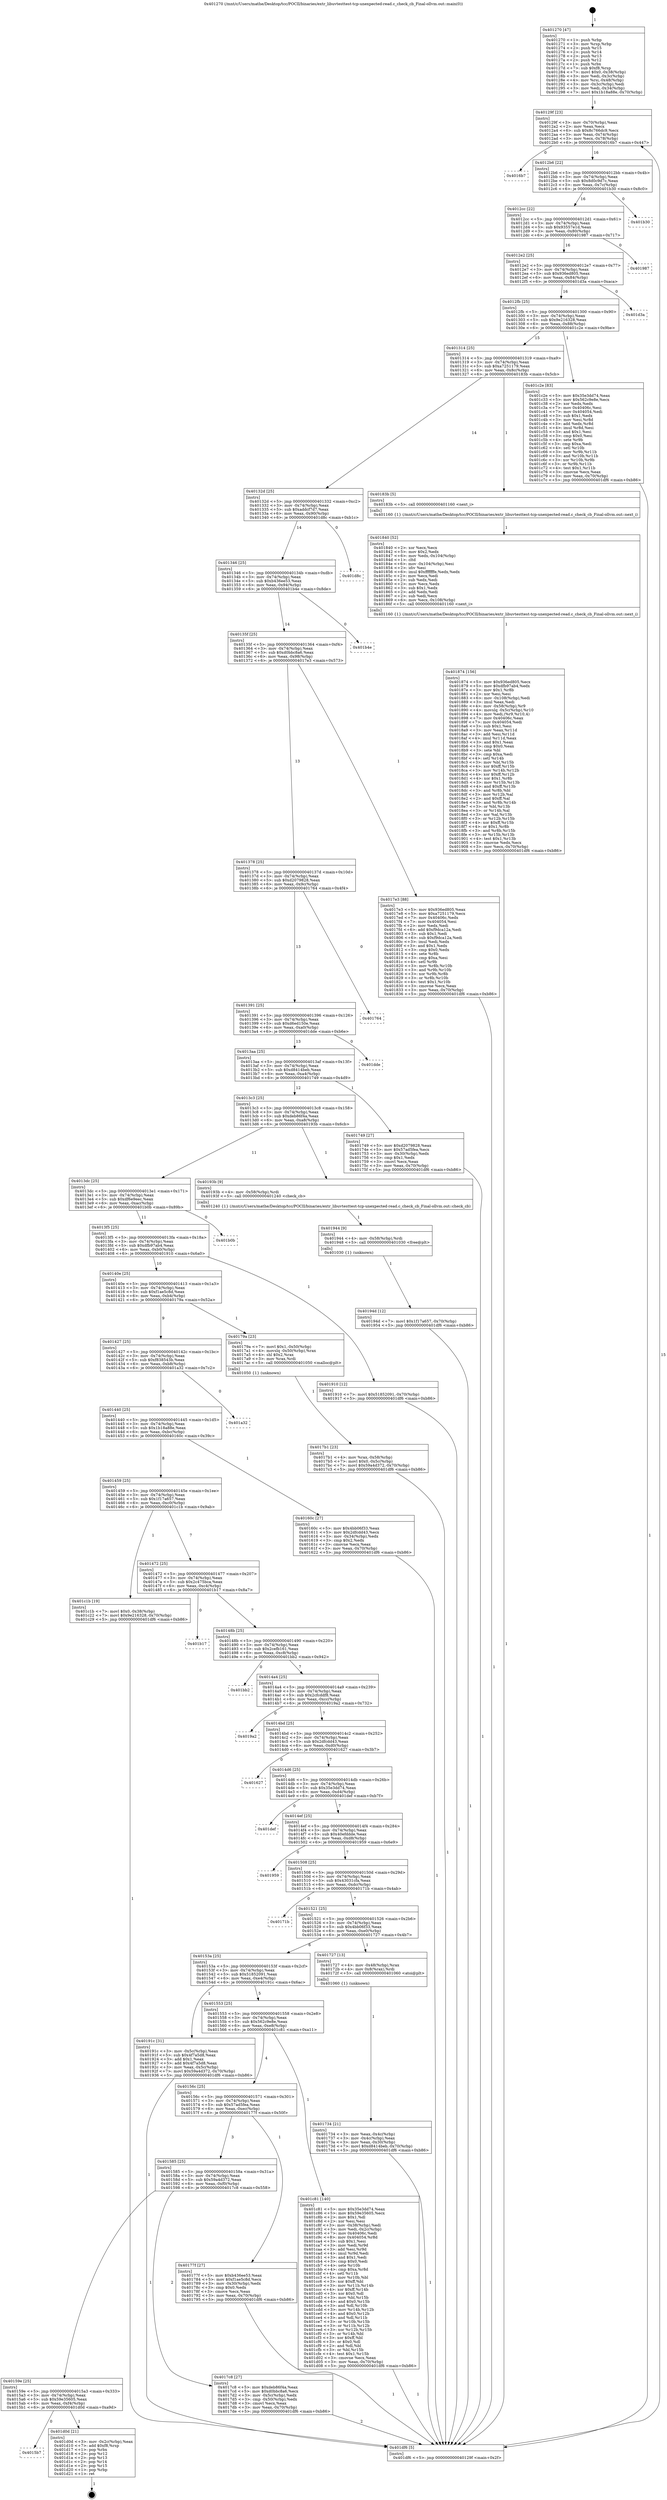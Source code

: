 digraph "0x401270" {
  label = "0x401270 (/mnt/c/Users/mathe/Desktop/tcc/POCII/binaries/extr_libuvtesttest-tcp-unexpected-read.c_check_cb_Final-ollvm.out::main(0))"
  labelloc = "t"
  node[shape=record]

  Entry [label="",width=0.3,height=0.3,shape=circle,fillcolor=black,style=filled]
  "0x40129f" [label="{
     0x40129f [23]\l
     | [instrs]\l
     &nbsp;&nbsp;0x40129f \<+3\>: mov -0x70(%rbp),%eax\l
     &nbsp;&nbsp;0x4012a2 \<+2\>: mov %eax,%ecx\l
     &nbsp;&nbsp;0x4012a4 \<+6\>: sub $0x8c766dc9,%ecx\l
     &nbsp;&nbsp;0x4012aa \<+3\>: mov %eax,-0x74(%rbp)\l
     &nbsp;&nbsp;0x4012ad \<+3\>: mov %ecx,-0x78(%rbp)\l
     &nbsp;&nbsp;0x4012b0 \<+6\>: je 00000000004016b7 \<main+0x447\>\l
  }"]
  "0x4016b7" [label="{
     0x4016b7\l
  }", style=dashed]
  "0x4012b6" [label="{
     0x4012b6 [22]\l
     | [instrs]\l
     &nbsp;&nbsp;0x4012b6 \<+5\>: jmp 00000000004012bb \<main+0x4b\>\l
     &nbsp;&nbsp;0x4012bb \<+3\>: mov -0x74(%rbp),%eax\l
     &nbsp;&nbsp;0x4012be \<+5\>: sub $0x8d0c9d7c,%eax\l
     &nbsp;&nbsp;0x4012c3 \<+3\>: mov %eax,-0x7c(%rbp)\l
     &nbsp;&nbsp;0x4012c6 \<+6\>: je 0000000000401b30 \<main+0x8c0\>\l
  }"]
  Exit [label="",width=0.3,height=0.3,shape=circle,fillcolor=black,style=filled,peripheries=2]
  "0x401b30" [label="{
     0x401b30\l
  }", style=dashed]
  "0x4012cc" [label="{
     0x4012cc [22]\l
     | [instrs]\l
     &nbsp;&nbsp;0x4012cc \<+5\>: jmp 00000000004012d1 \<main+0x61\>\l
     &nbsp;&nbsp;0x4012d1 \<+3\>: mov -0x74(%rbp),%eax\l
     &nbsp;&nbsp;0x4012d4 \<+5\>: sub $0x93557e1d,%eax\l
     &nbsp;&nbsp;0x4012d9 \<+3\>: mov %eax,-0x80(%rbp)\l
     &nbsp;&nbsp;0x4012dc \<+6\>: je 0000000000401987 \<main+0x717\>\l
  }"]
  "0x4015b7" [label="{
     0x4015b7\l
  }", style=dashed]
  "0x401987" [label="{
     0x401987\l
  }", style=dashed]
  "0x4012e2" [label="{
     0x4012e2 [25]\l
     | [instrs]\l
     &nbsp;&nbsp;0x4012e2 \<+5\>: jmp 00000000004012e7 \<main+0x77\>\l
     &nbsp;&nbsp;0x4012e7 \<+3\>: mov -0x74(%rbp),%eax\l
     &nbsp;&nbsp;0x4012ea \<+5\>: sub $0x936ed805,%eax\l
     &nbsp;&nbsp;0x4012ef \<+6\>: mov %eax,-0x84(%rbp)\l
     &nbsp;&nbsp;0x4012f5 \<+6\>: je 0000000000401d3a \<main+0xaca\>\l
  }"]
  "0x401d0d" [label="{
     0x401d0d [21]\l
     | [instrs]\l
     &nbsp;&nbsp;0x401d0d \<+3\>: mov -0x2c(%rbp),%eax\l
     &nbsp;&nbsp;0x401d10 \<+7\>: add $0xf8,%rsp\l
     &nbsp;&nbsp;0x401d17 \<+1\>: pop %rbx\l
     &nbsp;&nbsp;0x401d18 \<+2\>: pop %r12\l
     &nbsp;&nbsp;0x401d1a \<+2\>: pop %r13\l
     &nbsp;&nbsp;0x401d1c \<+2\>: pop %r14\l
     &nbsp;&nbsp;0x401d1e \<+2\>: pop %r15\l
     &nbsp;&nbsp;0x401d20 \<+1\>: pop %rbp\l
     &nbsp;&nbsp;0x401d21 \<+1\>: ret\l
  }"]
  "0x401d3a" [label="{
     0x401d3a\l
  }", style=dashed]
  "0x4012fb" [label="{
     0x4012fb [25]\l
     | [instrs]\l
     &nbsp;&nbsp;0x4012fb \<+5\>: jmp 0000000000401300 \<main+0x90\>\l
     &nbsp;&nbsp;0x401300 \<+3\>: mov -0x74(%rbp),%eax\l
     &nbsp;&nbsp;0x401303 \<+5\>: sub $0x9e216328,%eax\l
     &nbsp;&nbsp;0x401308 \<+6\>: mov %eax,-0x88(%rbp)\l
     &nbsp;&nbsp;0x40130e \<+6\>: je 0000000000401c2e \<main+0x9be\>\l
  }"]
  "0x40194d" [label="{
     0x40194d [12]\l
     | [instrs]\l
     &nbsp;&nbsp;0x40194d \<+7\>: movl $0x1f17a657,-0x70(%rbp)\l
     &nbsp;&nbsp;0x401954 \<+5\>: jmp 0000000000401df6 \<main+0xb86\>\l
  }"]
  "0x401c2e" [label="{
     0x401c2e [83]\l
     | [instrs]\l
     &nbsp;&nbsp;0x401c2e \<+5\>: mov $0x35e3dd74,%eax\l
     &nbsp;&nbsp;0x401c33 \<+5\>: mov $0x562c9e8e,%ecx\l
     &nbsp;&nbsp;0x401c38 \<+2\>: xor %edx,%edx\l
     &nbsp;&nbsp;0x401c3a \<+7\>: mov 0x40406c,%esi\l
     &nbsp;&nbsp;0x401c41 \<+7\>: mov 0x404054,%edi\l
     &nbsp;&nbsp;0x401c48 \<+3\>: sub $0x1,%edx\l
     &nbsp;&nbsp;0x401c4b \<+3\>: mov %esi,%r8d\l
     &nbsp;&nbsp;0x401c4e \<+3\>: add %edx,%r8d\l
     &nbsp;&nbsp;0x401c51 \<+4\>: imul %r8d,%esi\l
     &nbsp;&nbsp;0x401c55 \<+3\>: and $0x1,%esi\l
     &nbsp;&nbsp;0x401c58 \<+3\>: cmp $0x0,%esi\l
     &nbsp;&nbsp;0x401c5b \<+4\>: sete %r9b\l
     &nbsp;&nbsp;0x401c5f \<+3\>: cmp $0xa,%edi\l
     &nbsp;&nbsp;0x401c62 \<+4\>: setl %r10b\l
     &nbsp;&nbsp;0x401c66 \<+3\>: mov %r9b,%r11b\l
     &nbsp;&nbsp;0x401c69 \<+3\>: and %r10b,%r11b\l
     &nbsp;&nbsp;0x401c6c \<+3\>: xor %r10b,%r9b\l
     &nbsp;&nbsp;0x401c6f \<+3\>: or %r9b,%r11b\l
     &nbsp;&nbsp;0x401c72 \<+4\>: test $0x1,%r11b\l
     &nbsp;&nbsp;0x401c76 \<+3\>: cmovne %ecx,%eax\l
     &nbsp;&nbsp;0x401c79 \<+3\>: mov %eax,-0x70(%rbp)\l
     &nbsp;&nbsp;0x401c7c \<+5\>: jmp 0000000000401df6 \<main+0xb86\>\l
  }"]
  "0x401314" [label="{
     0x401314 [25]\l
     | [instrs]\l
     &nbsp;&nbsp;0x401314 \<+5\>: jmp 0000000000401319 \<main+0xa9\>\l
     &nbsp;&nbsp;0x401319 \<+3\>: mov -0x74(%rbp),%eax\l
     &nbsp;&nbsp;0x40131c \<+5\>: sub $0xa7251179,%eax\l
     &nbsp;&nbsp;0x401321 \<+6\>: mov %eax,-0x8c(%rbp)\l
     &nbsp;&nbsp;0x401327 \<+6\>: je 000000000040183b \<main+0x5cb\>\l
  }"]
  "0x401944" [label="{
     0x401944 [9]\l
     | [instrs]\l
     &nbsp;&nbsp;0x401944 \<+4\>: mov -0x58(%rbp),%rdi\l
     &nbsp;&nbsp;0x401948 \<+5\>: call 0000000000401030 \<free@plt\>\l
     | [calls]\l
     &nbsp;&nbsp;0x401030 \{1\} (unknown)\l
  }"]
  "0x40183b" [label="{
     0x40183b [5]\l
     | [instrs]\l
     &nbsp;&nbsp;0x40183b \<+5\>: call 0000000000401160 \<next_i\>\l
     | [calls]\l
     &nbsp;&nbsp;0x401160 \{1\} (/mnt/c/Users/mathe/Desktop/tcc/POCII/binaries/extr_libuvtesttest-tcp-unexpected-read.c_check_cb_Final-ollvm.out::next_i)\l
  }"]
  "0x40132d" [label="{
     0x40132d [25]\l
     | [instrs]\l
     &nbsp;&nbsp;0x40132d \<+5\>: jmp 0000000000401332 \<main+0xc2\>\l
     &nbsp;&nbsp;0x401332 \<+3\>: mov -0x74(%rbp),%eax\l
     &nbsp;&nbsp;0x401335 \<+5\>: sub $0xaddcf7d7,%eax\l
     &nbsp;&nbsp;0x40133a \<+6\>: mov %eax,-0x90(%rbp)\l
     &nbsp;&nbsp;0x401340 \<+6\>: je 0000000000401d8c \<main+0xb1c\>\l
  }"]
  "0x401874" [label="{
     0x401874 [156]\l
     | [instrs]\l
     &nbsp;&nbsp;0x401874 \<+5\>: mov $0x936ed805,%ecx\l
     &nbsp;&nbsp;0x401879 \<+5\>: mov $0xdfb97ab4,%edx\l
     &nbsp;&nbsp;0x40187e \<+3\>: mov $0x1,%r8b\l
     &nbsp;&nbsp;0x401881 \<+2\>: xor %esi,%esi\l
     &nbsp;&nbsp;0x401883 \<+6\>: mov -0x108(%rbp),%edi\l
     &nbsp;&nbsp;0x401889 \<+3\>: imul %eax,%edi\l
     &nbsp;&nbsp;0x40188c \<+4\>: mov -0x58(%rbp),%r9\l
     &nbsp;&nbsp;0x401890 \<+4\>: movslq -0x5c(%rbp),%r10\l
     &nbsp;&nbsp;0x401894 \<+4\>: mov %edi,(%r9,%r10,4)\l
     &nbsp;&nbsp;0x401898 \<+7\>: mov 0x40406c,%eax\l
     &nbsp;&nbsp;0x40189f \<+7\>: mov 0x404054,%edi\l
     &nbsp;&nbsp;0x4018a6 \<+3\>: sub $0x1,%esi\l
     &nbsp;&nbsp;0x4018a9 \<+3\>: mov %eax,%r11d\l
     &nbsp;&nbsp;0x4018ac \<+3\>: add %esi,%r11d\l
     &nbsp;&nbsp;0x4018af \<+4\>: imul %r11d,%eax\l
     &nbsp;&nbsp;0x4018b3 \<+3\>: and $0x1,%eax\l
     &nbsp;&nbsp;0x4018b6 \<+3\>: cmp $0x0,%eax\l
     &nbsp;&nbsp;0x4018b9 \<+3\>: sete %bl\l
     &nbsp;&nbsp;0x4018bc \<+3\>: cmp $0xa,%edi\l
     &nbsp;&nbsp;0x4018bf \<+4\>: setl %r14b\l
     &nbsp;&nbsp;0x4018c3 \<+3\>: mov %bl,%r15b\l
     &nbsp;&nbsp;0x4018c6 \<+4\>: xor $0xff,%r15b\l
     &nbsp;&nbsp;0x4018ca \<+3\>: mov %r14b,%r12b\l
     &nbsp;&nbsp;0x4018cd \<+4\>: xor $0xff,%r12b\l
     &nbsp;&nbsp;0x4018d1 \<+4\>: xor $0x1,%r8b\l
     &nbsp;&nbsp;0x4018d5 \<+3\>: mov %r15b,%r13b\l
     &nbsp;&nbsp;0x4018d8 \<+4\>: and $0xff,%r13b\l
     &nbsp;&nbsp;0x4018dc \<+3\>: and %r8b,%bl\l
     &nbsp;&nbsp;0x4018df \<+3\>: mov %r12b,%al\l
     &nbsp;&nbsp;0x4018e2 \<+2\>: and $0xff,%al\l
     &nbsp;&nbsp;0x4018e4 \<+3\>: and %r8b,%r14b\l
     &nbsp;&nbsp;0x4018e7 \<+3\>: or %bl,%r13b\l
     &nbsp;&nbsp;0x4018ea \<+3\>: or %r14b,%al\l
     &nbsp;&nbsp;0x4018ed \<+3\>: xor %al,%r13b\l
     &nbsp;&nbsp;0x4018f0 \<+3\>: or %r12b,%r15b\l
     &nbsp;&nbsp;0x4018f3 \<+4\>: xor $0xff,%r15b\l
     &nbsp;&nbsp;0x4018f7 \<+4\>: or $0x1,%r8b\l
     &nbsp;&nbsp;0x4018fb \<+3\>: and %r8b,%r15b\l
     &nbsp;&nbsp;0x4018fe \<+3\>: or %r15b,%r13b\l
     &nbsp;&nbsp;0x401901 \<+4\>: test $0x1,%r13b\l
     &nbsp;&nbsp;0x401905 \<+3\>: cmovne %edx,%ecx\l
     &nbsp;&nbsp;0x401908 \<+3\>: mov %ecx,-0x70(%rbp)\l
     &nbsp;&nbsp;0x40190b \<+5\>: jmp 0000000000401df6 \<main+0xb86\>\l
  }"]
  "0x401d8c" [label="{
     0x401d8c\l
  }", style=dashed]
  "0x401346" [label="{
     0x401346 [25]\l
     | [instrs]\l
     &nbsp;&nbsp;0x401346 \<+5\>: jmp 000000000040134b \<main+0xdb\>\l
     &nbsp;&nbsp;0x40134b \<+3\>: mov -0x74(%rbp),%eax\l
     &nbsp;&nbsp;0x40134e \<+5\>: sub $0xb436ee53,%eax\l
     &nbsp;&nbsp;0x401353 \<+6\>: mov %eax,-0x94(%rbp)\l
     &nbsp;&nbsp;0x401359 \<+6\>: je 0000000000401b4e \<main+0x8de\>\l
  }"]
  "0x401840" [label="{
     0x401840 [52]\l
     | [instrs]\l
     &nbsp;&nbsp;0x401840 \<+2\>: xor %ecx,%ecx\l
     &nbsp;&nbsp;0x401842 \<+5\>: mov $0x2,%edx\l
     &nbsp;&nbsp;0x401847 \<+6\>: mov %edx,-0x104(%rbp)\l
     &nbsp;&nbsp;0x40184d \<+1\>: cltd\l
     &nbsp;&nbsp;0x40184e \<+6\>: mov -0x104(%rbp),%esi\l
     &nbsp;&nbsp;0x401854 \<+2\>: idiv %esi\l
     &nbsp;&nbsp;0x401856 \<+6\>: imul $0xfffffffe,%edx,%edx\l
     &nbsp;&nbsp;0x40185c \<+2\>: mov %ecx,%edi\l
     &nbsp;&nbsp;0x40185e \<+2\>: sub %edx,%edi\l
     &nbsp;&nbsp;0x401860 \<+2\>: mov %ecx,%edx\l
     &nbsp;&nbsp;0x401862 \<+3\>: sub $0x1,%edx\l
     &nbsp;&nbsp;0x401865 \<+2\>: add %edx,%edi\l
     &nbsp;&nbsp;0x401867 \<+2\>: sub %edi,%ecx\l
     &nbsp;&nbsp;0x401869 \<+6\>: mov %ecx,-0x108(%rbp)\l
     &nbsp;&nbsp;0x40186f \<+5\>: call 0000000000401160 \<next_i\>\l
     | [calls]\l
     &nbsp;&nbsp;0x401160 \{1\} (/mnt/c/Users/mathe/Desktop/tcc/POCII/binaries/extr_libuvtesttest-tcp-unexpected-read.c_check_cb_Final-ollvm.out::next_i)\l
  }"]
  "0x401b4e" [label="{
     0x401b4e\l
  }", style=dashed]
  "0x40135f" [label="{
     0x40135f [25]\l
     | [instrs]\l
     &nbsp;&nbsp;0x40135f \<+5\>: jmp 0000000000401364 \<main+0xf4\>\l
     &nbsp;&nbsp;0x401364 \<+3\>: mov -0x74(%rbp),%eax\l
     &nbsp;&nbsp;0x401367 \<+5\>: sub $0xd0bbc8a6,%eax\l
     &nbsp;&nbsp;0x40136c \<+6\>: mov %eax,-0x98(%rbp)\l
     &nbsp;&nbsp;0x401372 \<+6\>: je 00000000004017e3 \<main+0x573\>\l
  }"]
  "0x40159e" [label="{
     0x40159e [25]\l
     | [instrs]\l
     &nbsp;&nbsp;0x40159e \<+5\>: jmp 00000000004015a3 \<main+0x333\>\l
     &nbsp;&nbsp;0x4015a3 \<+3\>: mov -0x74(%rbp),%eax\l
     &nbsp;&nbsp;0x4015a6 \<+5\>: sub $0x59e35605,%eax\l
     &nbsp;&nbsp;0x4015ab \<+6\>: mov %eax,-0xf4(%rbp)\l
     &nbsp;&nbsp;0x4015b1 \<+6\>: je 0000000000401d0d \<main+0xa9d\>\l
  }"]
  "0x4017e3" [label="{
     0x4017e3 [88]\l
     | [instrs]\l
     &nbsp;&nbsp;0x4017e3 \<+5\>: mov $0x936ed805,%eax\l
     &nbsp;&nbsp;0x4017e8 \<+5\>: mov $0xa7251179,%ecx\l
     &nbsp;&nbsp;0x4017ed \<+7\>: mov 0x40406c,%edx\l
     &nbsp;&nbsp;0x4017f4 \<+7\>: mov 0x404054,%esi\l
     &nbsp;&nbsp;0x4017fb \<+2\>: mov %edx,%edi\l
     &nbsp;&nbsp;0x4017fd \<+6\>: add $0xf9dca12a,%edi\l
     &nbsp;&nbsp;0x401803 \<+3\>: sub $0x1,%edi\l
     &nbsp;&nbsp;0x401806 \<+6\>: sub $0xf9dca12a,%edi\l
     &nbsp;&nbsp;0x40180c \<+3\>: imul %edi,%edx\l
     &nbsp;&nbsp;0x40180f \<+3\>: and $0x1,%edx\l
     &nbsp;&nbsp;0x401812 \<+3\>: cmp $0x0,%edx\l
     &nbsp;&nbsp;0x401815 \<+4\>: sete %r8b\l
     &nbsp;&nbsp;0x401819 \<+3\>: cmp $0xa,%esi\l
     &nbsp;&nbsp;0x40181c \<+4\>: setl %r9b\l
     &nbsp;&nbsp;0x401820 \<+3\>: mov %r8b,%r10b\l
     &nbsp;&nbsp;0x401823 \<+3\>: and %r9b,%r10b\l
     &nbsp;&nbsp;0x401826 \<+3\>: xor %r9b,%r8b\l
     &nbsp;&nbsp;0x401829 \<+3\>: or %r8b,%r10b\l
     &nbsp;&nbsp;0x40182c \<+4\>: test $0x1,%r10b\l
     &nbsp;&nbsp;0x401830 \<+3\>: cmovne %ecx,%eax\l
     &nbsp;&nbsp;0x401833 \<+3\>: mov %eax,-0x70(%rbp)\l
     &nbsp;&nbsp;0x401836 \<+5\>: jmp 0000000000401df6 \<main+0xb86\>\l
  }"]
  "0x401378" [label="{
     0x401378 [25]\l
     | [instrs]\l
     &nbsp;&nbsp;0x401378 \<+5\>: jmp 000000000040137d \<main+0x10d\>\l
     &nbsp;&nbsp;0x40137d \<+3\>: mov -0x74(%rbp),%eax\l
     &nbsp;&nbsp;0x401380 \<+5\>: sub $0xd2079828,%eax\l
     &nbsp;&nbsp;0x401385 \<+6\>: mov %eax,-0x9c(%rbp)\l
     &nbsp;&nbsp;0x40138b \<+6\>: je 0000000000401764 \<main+0x4f4\>\l
  }"]
  "0x4017c8" [label="{
     0x4017c8 [27]\l
     | [instrs]\l
     &nbsp;&nbsp;0x4017c8 \<+5\>: mov $0xdeb86f4a,%eax\l
     &nbsp;&nbsp;0x4017cd \<+5\>: mov $0xd0bbc8a6,%ecx\l
     &nbsp;&nbsp;0x4017d2 \<+3\>: mov -0x5c(%rbp),%edx\l
     &nbsp;&nbsp;0x4017d5 \<+3\>: cmp -0x50(%rbp),%edx\l
     &nbsp;&nbsp;0x4017d8 \<+3\>: cmovl %ecx,%eax\l
     &nbsp;&nbsp;0x4017db \<+3\>: mov %eax,-0x70(%rbp)\l
     &nbsp;&nbsp;0x4017de \<+5\>: jmp 0000000000401df6 \<main+0xb86\>\l
  }"]
  "0x401764" [label="{
     0x401764\l
  }", style=dashed]
  "0x401391" [label="{
     0x401391 [25]\l
     | [instrs]\l
     &nbsp;&nbsp;0x401391 \<+5\>: jmp 0000000000401396 \<main+0x126\>\l
     &nbsp;&nbsp;0x401396 \<+3\>: mov -0x74(%rbp),%eax\l
     &nbsp;&nbsp;0x401399 \<+5\>: sub $0xd6ed150e,%eax\l
     &nbsp;&nbsp;0x40139e \<+6\>: mov %eax,-0xa0(%rbp)\l
     &nbsp;&nbsp;0x4013a4 \<+6\>: je 0000000000401dde \<main+0xb6e\>\l
  }"]
  "0x4017b1" [label="{
     0x4017b1 [23]\l
     | [instrs]\l
     &nbsp;&nbsp;0x4017b1 \<+4\>: mov %rax,-0x58(%rbp)\l
     &nbsp;&nbsp;0x4017b5 \<+7\>: movl $0x0,-0x5c(%rbp)\l
     &nbsp;&nbsp;0x4017bc \<+7\>: movl $0x59a4d372,-0x70(%rbp)\l
     &nbsp;&nbsp;0x4017c3 \<+5\>: jmp 0000000000401df6 \<main+0xb86\>\l
  }"]
  "0x401dde" [label="{
     0x401dde\l
  }", style=dashed]
  "0x4013aa" [label="{
     0x4013aa [25]\l
     | [instrs]\l
     &nbsp;&nbsp;0x4013aa \<+5\>: jmp 00000000004013af \<main+0x13f\>\l
     &nbsp;&nbsp;0x4013af \<+3\>: mov -0x74(%rbp),%eax\l
     &nbsp;&nbsp;0x4013b2 \<+5\>: sub $0xd8414beb,%eax\l
     &nbsp;&nbsp;0x4013b7 \<+6\>: mov %eax,-0xa4(%rbp)\l
     &nbsp;&nbsp;0x4013bd \<+6\>: je 0000000000401749 \<main+0x4d9\>\l
  }"]
  "0x401585" [label="{
     0x401585 [25]\l
     | [instrs]\l
     &nbsp;&nbsp;0x401585 \<+5\>: jmp 000000000040158a \<main+0x31a\>\l
     &nbsp;&nbsp;0x40158a \<+3\>: mov -0x74(%rbp),%eax\l
     &nbsp;&nbsp;0x40158d \<+5\>: sub $0x59a4d372,%eax\l
     &nbsp;&nbsp;0x401592 \<+6\>: mov %eax,-0xf0(%rbp)\l
     &nbsp;&nbsp;0x401598 \<+6\>: je 00000000004017c8 \<main+0x558\>\l
  }"]
  "0x401749" [label="{
     0x401749 [27]\l
     | [instrs]\l
     &nbsp;&nbsp;0x401749 \<+5\>: mov $0xd2079828,%eax\l
     &nbsp;&nbsp;0x40174e \<+5\>: mov $0x57ad5fea,%ecx\l
     &nbsp;&nbsp;0x401753 \<+3\>: mov -0x30(%rbp),%edx\l
     &nbsp;&nbsp;0x401756 \<+3\>: cmp $0x1,%edx\l
     &nbsp;&nbsp;0x401759 \<+3\>: cmovl %ecx,%eax\l
     &nbsp;&nbsp;0x40175c \<+3\>: mov %eax,-0x70(%rbp)\l
     &nbsp;&nbsp;0x40175f \<+5\>: jmp 0000000000401df6 \<main+0xb86\>\l
  }"]
  "0x4013c3" [label="{
     0x4013c3 [25]\l
     | [instrs]\l
     &nbsp;&nbsp;0x4013c3 \<+5\>: jmp 00000000004013c8 \<main+0x158\>\l
     &nbsp;&nbsp;0x4013c8 \<+3\>: mov -0x74(%rbp),%eax\l
     &nbsp;&nbsp;0x4013cb \<+5\>: sub $0xdeb86f4a,%eax\l
     &nbsp;&nbsp;0x4013d0 \<+6\>: mov %eax,-0xa8(%rbp)\l
     &nbsp;&nbsp;0x4013d6 \<+6\>: je 000000000040193b \<main+0x6cb\>\l
  }"]
  "0x40177f" [label="{
     0x40177f [27]\l
     | [instrs]\l
     &nbsp;&nbsp;0x40177f \<+5\>: mov $0xb436ee53,%eax\l
     &nbsp;&nbsp;0x401784 \<+5\>: mov $0xf1ae5c8d,%ecx\l
     &nbsp;&nbsp;0x401789 \<+3\>: mov -0x30(%rbp),%edx\l
     &nbsp;&nbsp;0x40178c \<+3\>: cmp $0x0,%edx\l
     &nbsp;&nbsp;0x40178f \<+3\>: cmove %ecx,%eax\l
     &nbsp;&nbsp;0x401792 \<+3\>: mov %eax,-0x70(%rbp)\l
     &nbsp;&nbsp;0x401795 \<+5\>: jmp 0000000000401df6 \<main+0xb86\>\l
  }"]
  "0x40193b" [label="{
     0x40193b [9]\l
     | [instrs]\l
     &nbsp;&nbsp;0x40193b \<+4\>: mov -0x58(%rbp),%rdi\l
     &nbsp;&nbsp;0x40193f \<+5\>: call 0000000000401240 \<check_cb\>\l
     | [calls]\l
     &nbsp;&nbsp;0x401240 \{1\} (/mnt/c/Users/mathe/Desktop/tcc/POCII/binaries/extr_libuvtesttest-tcp-unexpected-read.c_check_cb_Final-ollvm.out::check_cb)\l
  }"]
  "0x4013dc" [label="{
     0x4013dc [25]\l
     | [instrs]\l
     &nbsp;&nbsp;0x4013dc \<+5\>: jmp 00000000004013e1 \<main+0x171\>\l
     &nbsp;&nbsp;0x4013e1 \<+3\>: mov -0x74(%rbp),%eax\l
     &nbsp;&nbsp;0x4013e4 \<+5\>: sub $0xdf6e9eec,%eax\l
     &nbsp;&nbsp;0x4013e9 \<+6\>: mov %eax,-0xac(%rbp)\l
     &nbsp;&nbsp;0x4013ef \<+6\>: je 0000000000401b0b \<main+0x89b\>\l
  }"]
  "0x40156c" [label="{
     0x40156c [25]\l
     | [instrs]\l
     &nbsp;&nbsp;0x40156c \<+5\>: jmp 0000000000401571 \<main+0x301\>\l
     &nbsp;&nbsp;0x401571 \<+3\>: mov -0x74(%rbp),%eax\l
     &nbsp;&nbsp;0x401574 \<+5\>: sub $0x57ad5fea,%eax\l
     &nbsp;&nbsp;0x401579 \<+6\>: mov %eax,-0xec(%rbp)\l
     &nbsp;&nbsp;0x40157f \<+6\>: je 000000000040177f \<main+0x50f\>\l
  }"]
  "0x401b0b" [label="{
     0x401b0b\l
  }", style=dashed]
  "0x4013f5" [label="{
     0x4013f5 [25]\l
     | [instrs]\l
     &nbsp;&nbsp;0x4013f5 \<+5\>: jmp 00000000004013fa \<main+0x18a\>\l
     &nbsp;&nbsp;0x4013fa \<+3\>: mov -0x74(%rbp),%eax\l
     &nbsp;&nbsp;0x4013fd \<+5\>: sub $0xdfb97ab4,%eax\l
     &nbsp;&nbsp;0x401402 \<+6\>: mov %eax,-0xb0(%rbp)\l
     &nbsp;&nbsp;0x401408 \<+6\>: je 0000000000401910 \<main+0x6a0\>\l
  }"]
  "0x401c81" [label="{
     0x401c81 [140]\l
     | [instrs]\l
     &nbsp;&nbsp;0x401c81 \<+5\>: mov $0x35e3dd74,%eax\l
     &nbsp;&nbsp;0x401c86 \<+5\>: mov $0x59e35605,%ecx\l
     &nbsp;&nbsp;0x401c8b \<+2\>: mov $0x1,%dl\l
     &nbsp;&nbsp;0x401c8d \<+2\>: xor %esi,%esi\l
     &nbsp;&nbsp;0x401c8f \<+3\>: mov -0x38(%rbp),%edi\l
     &nbsp;&nbsp;0x401c92 \<+3\>: mov %edi,-0x2c(%rbp)\l
     &nbsp;&nbsp;0x401c95 \<+7\>: mov 0x40406c,%edi\l
     &nbsp;&nbsp;0x401c9c \<+8\>: mov 0x404054,%r8d\l
     &nbsp;&nbsp;0x401ca4 \<+3\>: sub $0x1,%esi\l
     &nbsp;&nbsp;0x401ca7 \<+3\>: mov %edi,%r9d\l
     &nbsp;&nbsp;0x401caa \<+3\>: add %esi,%r9d\l
     &nbsp;&nbsp;0x401cad \<+4\>: imul %r9d,%edi\l
     &nbsp;&nbsp;0x401cb1 \<+3\>: and $0x1,%edi\l
     &nbsp;&nbsp;0x401cb4 \<+3\>: cmp $0x0,%edi\l
     &nbsp;&nbsp;0x401cb7 \<+4\>: sete %r10b\l
     &nbsp;&nbsp;0x401cbb \<+4\>: cmp $0xa,%r8d\l
     &nbsp;&nbsp;0x401cbf \<+4\>: setl %r11b\l
     &nbsp;&nbsp;0x401cc3 \<+3\>: mov %r10b,%bl\l
     &nbsp;&nbsp;0x401cc6 \<+3\>: xor $0xff,%bl\l
     &nbsp;&nbsp;0x401cc9 \<+3\>: mov %r11b,%r14b\l
     &nbsp;&nbsp;0x401ccc \<+4\>: xor $0xff,%r14b\l
     &nbsp;&nbsp;0x401cd0 \<+3\>: xor $0x0,%dl\l
     &nbsp;&nbsp;0x401cd3 \<+3\>: mov %bl,%r15b\l
     &nbsp;&nbsp;0x401cd6 \<+4\>: and $0x0,%r15b\l
     &nbsp;&nbsp;0x401cda \<+3\>: and %dl,%r10b\l
     &nbsp;&nbsp;0x401cdd \<+3\>: mov %r14b,%r12b\l
     &nbsp;&nbsp;0x401ce0 \<+4\>: and $0x0,%r12b\l
     &nbsp;&nbsp;0x401ce4 \<+3\>: and %dl,%r11b\l
     &nbsp;&nbsp;0x401ce7 \<+3\>: or %r10b,%r15b\l
     &nbsp;&nbsp;0x401cea \<+3\>: or %r11b,%r12b\l
     &nbsp;&nbsp;0x401ced \<+3\>: xor %r12b,%r15b\l
     &nbsp;&nbsp;0x401cf0 \<+3\>: or %r14b,%bl\l
     &nbsp;&nbsp;0x401cf3 \<+3\>: xor $0xff,%bl\l
     &nbsp;&nbsp;0x401cf6 \<+3\>: or $0x0,%dl\l
     &nbsp;&nbsp;0x401cf9 \<+2\>: and %dl,%bl\l
     &nbsp;&nbsp;0x401cfb \<+3\>: or %bl,%r15b\l
     &nbsp;&nbsp;0x401cfe \<+4\>: test $0x1,%r15b\l
     &nbsp;&nbsp;0x401d02 \<+3\>: cmovne %ecx,%eax\l
     &nbsp;&nbsp;0x401d05 \<+3\>: mov %eax,-0x70(%rbp)\l
     &nbsp;&nbsp;0x401d08 \<+5\>: jmp 0000000000401df6 \<main+0xb86\>\l
  }"]
  "0x401910" [label="{
     0x401910 [12]\l
     | [instrs]\l
     &nbsp;&nbsp;0x401910 \<+7\>: movl $0x51852091,-0x70(%rbp)\l
     &nbsp;&nbsp;0x401917 \<+5\>: jmp 0000000000401df6 \<main+0xb86\>\l
  }"]
  "0x40140e" [label="{
     0x40140e [25]\l
     | [instrs]\l
     &nbsp;&nbsp;0x40140e \<+5\>: jmp 0000000000401413 \<main+0x1a3\>\l
     &nbsp;&nbsp;0x401413 \<+3\>: mov -0x74(%rbp),%eax\l
     &nbsp;&nbsp;0x401416 \<+5\>: sub $0xf1ae5c8d,%eax\l
     &nbsp;&nbsp;0x40141b \<+6\>: mov %eax,-0xb4(%rbp)\l
     &nbsp;&nbsp;0x401421 \<+6\>: je 000000000040179a \<main+0x52a\>\l
  }"]
  "0x401553" [label="{
     0x401553 [25]\l
     | [instrs]\l
     &nbsp;&nbsp;0x401553 \<+5\>: jmp 0000000000401558 \<main+0x2e8\>\l
     &nbsp;&nbsp;0x401558 \<+3\>: mov -0x74(%rbp),%eax\l
     &nbsp;&nbsp;0x40155b \<+5\>: sub $0x562c9e8e,%eax\l
     &nbsp;&nbsp;0x401560 \<+6\>: mov %eax,-0xe8(%rbp)\l
     &nbsp;&nbsp;0x401566 \<+6\>: je 0000000000401c81 \<main+0xa11\>\l
  }"]
  "0x40179a" [label="{
     0x40179a [23]\l
     | [instrs]\l
     &nbsp;&nbsp;0x40179a \<+7\>: movl $0x1,-0x50(%rbp)\l
     &nbsp;&nbsp;0x4017a1 \<+4\>: movslq -0x50(%rbp),%rax\l
     &nbsp;&nbsp;0x4017a5 \<+4\>: shl $0x2,%rax\l
     &nbsp;&nbsp;0x4017a9 \<+3\>: mov %rax,%rdi\l
     &nbsp;&nbsp;0x4017ac \<+5\>: call 0000000000401050 \<malloc@plt\>\l
     | [calls]\l
     &nbsp;&nbsp;0x401050 \{1\} (unknown)\l
  }"]
  "0x401427" [label="{
     0x401427 [25]\l
     | [instrs]\l
     &nbsp;&nbsp;0x401427 \<+5\>: jmp 000000000040142c \<main+0x1bc\>\l
     &nbsp;&nbsp;0x40142c \<+3\>: mov -0x74(%rbp),%eax\l
     &nbsp;&nbsp;0x40142f \<+5\>: sub $0xf838543b,%eax\l
     &nbsp;&nbsp;0x401434 \<+6\>: mov %eax,-0xb8(%rbp)\l
     &nbsp;&nbsp;0x40143a \<+6\>: je 0000000000401a32 \<main+0x7c2\>\l
  }"]
  "0x40191c" [label="{
     0x40191c [31]\l
     | [instrs]\l
     &nbsp;&nbsp;0x40191c \<+3\>: mov -0x5c(%rbp),%eax\l
     &nbsp;&nbsp;0x40191f \<+5\>: sub $0x4f7a5d8,%eax\l
     &nbsp;&nbsp;0x401924 \<+3\>: add $0x1,%eax\l
     &nbsp;&nbsp;0x401927 \<+5\>: add $0x4f7a5d8,%eax\l
     &nbsp;&nbsp;0x40192c \<+3\>: mov %eax,-0x5c(%rbp)\l
     &nbsp;&nbsp;0x40192f \<+7\>: movl $0x59a4d372,-0x70(%rbp)\l
     &nbsp;&nbsp;0x401936 \<+5\>: jmp 0000000000401df6 \<main+0xb86\>\l
  }"]
  "0x401a32" [label="{
     0x401a32\l
  }", style=dashed]
  "0x401440" [label="{
     0x401440 [25]\l
     | [instrs]\l
     &nbsp;&nbsp;0x401440 \<+5\>: jmp 0000000000401445 \<main+0x1d5\>\l
     &nbsp;&nbsp;0x401445 \<+3\>: mov -0x74(%rbp),%eax\l
     &nbsp;&nbsp;0x401448 \<+5\>: sub $0x1b18a88e,%eax\l
     &nbsp;&nbsp;0x40144d \<+6\>: mov %eax,-0xbc(%rbp)\l
     &nbsp;&nbsp;0x401453 \<+6\>: je 000000000040160c \<main+0x39c\>\l
  }"]
  "0x401734" [label="{
     0x401734 [21]\l
     | [instrs]\l
     &nbsp;&nbsp;0x401734 \<+3\>: mov %eax,-0x4c(%rbp)\l
     &nbsp;&nbsp;0x401737 \<+3\>: mov -0x4c(%rbp),%eax\l
     &nbsp;&nbsp;0x40173a \<+3\>: mov %eax,-0x30(%rbp)\l
     &nbsp;&nbsp;0x40173d \<+7\>: movl $0xd8414beb,-0x70(%rbp)\l
     &nbsp;&nbsp;0x401744 \<+5\>: jmp 0000000000401df6 \<main+0xb86\>\l
  }"]
  "0x40160c" [label="{
     0x40160c [27]\l
     | [instrs]\l
     &nbsp;&nbsp;0x40160c \<+5\>: mov $0x4bb06f33,%eax\l
     &nbsp;&nbsp;0x401611 \<+5\>: mov $0x2dfcdd43,%ecx\l
     &nbsp;&nbsp;0x401616 \<+3\>: mov -0x34(%rbp),%edx\l
     &nbsp;&nbsp;0x401619 \<+3\>: cmp $0x2,%edx\l
     &nbsp;&nbsp;0x40161c \<+3\>: cmovne %ecx,%eax\l
     &nbsp;&nbsp;0x40161f \<+3\>: mov %eax,-0x70(%rbp)\l
     &nbsp;&nbsp;0x401622 \<+5\>: jmp 0000000000401df6 \<main+0xb86\>\l
  }"]
  "0x401459" [label="{
     0x401459 [25]\l
     | [instrs]\l
     &nbsp;&nbsp;0x401459 \<+5\>: jmp 000000000040145e \<main+0x1ee\>\l
     &nbsp;&nbsp;0x40145e \<+3\>: mov -0x74(%rbp),%eax\l
     &nbsp;&nbsp;0x401461 \<+5\>: sub $0x1f17a657,%eax\l
     &nbsp;&nbsp;0x401466 \<+6\>: mov %eax,-0xc0(%rbp)\l
     &nbsp;&nbsp;0x40146c \<+6\>: je 0000000000401c1b \<main+0x9ab\>\l
  }"]
  "0x401df6" [label="{
     0x401df6 [5]\l
     | [instrs]\l
     &nbsp;&nbsp;0x401df6 \<+5\>: jmp 000000000040129f \<main+0x2f\>\l
  }"]
  "0x401270" [label="{
     0x401270 [47]\l
     | [instrs]\l
     &nbsp;&nbsp;0x401270 \<+1\>: push %rbp\l
     &nbsp;&nbsp;0x401271 \<+3\>: mov %rsp,%rbp\l
     &nbsp;&nbsp;0x401274 \<+2\>: push %r15\l
     &nbsp;&nbsp;0x401276 \<+2\>: push %r14\l
     &nbsp;&nbsp;0x401278 \<+2\>: push %r13\l
     &nbsp;&nbsp;0x40127a \<+2\>: push %r12\l
     &nbsp;&nbsp;0x40127c \<+1\>: push %rbx\l
     &nbsp;&nbsp;0x40127d \<+7\>: sub $0xf8,%rsp\l
     &nbsp;&nbsp;0x401284 \<+7\>: movl $0x0,-0x38(%rbp)\l
     &nbsp;&nbsp;0x40128b \<+3\>: mov %edi,-0x3c(%rbp)\l
     &nbsp;&nbsp;0x40128e \<+4\>: mov %rsi,-0x48(%rbp)\l
     &nbsp;&nbsp;0x401292 \<+3\>: mov -0x3c(%rbp),%edi\l
     &nbsp;&nbsp;0x401295 \<+3\>: mov %edi,-0x34(%rbp)\l
     &nbsp;&nbsp;0x401298 \<+7\>: movl $0x1b18a88e,-0x70(%rbp)\l
  }"]
  "0x40153a" [label="{
     0x40153a [25]\l
     | [instrs]\l
     &nbsp;&nbsp;0x40153a \<+5\>: jmp 000000000040153f \<main+0x2cf\>\l
     &nbsp;&nbsp;0x40153f \<+3\>: mov -0x74(%rbp),%eax\l
     &nbsp;&nbsp;0x401542 \<+5\>: sub $0x51852091,%eax\l
     &nbsp;&nbsp;0x401547 \<+6\>: mov %eax,-0xe4(%rbp)\l
     &nbsp;&nbsp;0x40154d \<+6\>: je 000000000040191c \<main+0x6ac\>\l
  }"]
  "0x401c1b" [label="{
     0x401c1b [19]\l
     | [instrs]\l
     &nbsp;&nbsp;0x401c1b \<+7\>: movl $0x0,-0x38(%rbp)\l
     &nbsp;&nbsp;0x401c22 \<+7\>: movl $0x9e216328,-0x70(%rbp)\l
     &nbsp;&nbsp;0x401c29 \<+5\>: jmp 0000000000401df6 \<main+0xb86\>\l
  }"]
  "0x401472" [label="{
     0x401472 [25]\l
     | [instrs]\l
     &nbsp;&nbsp;0x401472 \<+5\>: jmp 0000000000401477 \<main+0x207\>\l
     &nbsp;&nbsp;0x401477 \<+3\>: mov -0x74(%rbp),%eax\l
     &nbsp;&nbsp;0x40147a \<+5\>: sub $0x2c475bca,%eax\l
     &nbsp;&nbsp;0x40147f \<+6\>: mov %eax,-0xc4(%rbp)\l
     &nbsp;&nbsp;0x401485 \<+6\>: je 0000000000401b17 \<main+0x8a7\>\l
  }"]
  "0x401727" [label="{
     0x401727 [13]\l
     | [instrs]\l
     &nbsp;&nbsp;0x401727 \<+4\>: mov -0x48(%rbp),%rax\l
     &nbsp;&nbsp;0x40172b \<+4\>: mov 0x8(%rax),%rdi\l
     &nbsp;&nbsp;0x40172f \<+5\>: call 0000000000401060 \<atoi@plt\>\l
     | [calls]\l
     &nbsp;&nbsp;0x401060 \{1\} (unknown)\l
  }"]
  "0x401b17" [label="{
     0x401b17\l
  }", style=dashed]
  "0x40148b" [label="{
     0x40148b [25]\l
     | [instrs]\l
     &nbsp;&nbsp;0x40148b \<+5\>: jmp 0000000000401490 \<main+0x220\>\l
     &nbsp;&nbsp;0x401490 \<+3\>: mov -0x74(%rbp),%eax\l
     &nbsp;&nbsp;0x401493 \<+5\>: sub $0x2cefb161,%eax\l
     &nbsp;&nbsp;0x401498 \<+6\>: mov %eax,-0xc8(%rbp)\l
     &nbsp;&nbsp;0x40149e \<+6\>: je 0000000000401bb2 \<main+0x942\>\l
  }"]
  "0x401521" [label="{
     0x401521 [25]\l
     | [instrs]\l
     &nbsp;&nbsp;0x401521 \<+5\>: jmp 0000000000401526 \<main+0x2b6\>\l
     &nbsp;&nbsp;0x401526 \<+3\>: mov -0x74(%rbp),%eax\l
     &nbsp;&nbsp;0x401529 \<+5\>: sub $0x4bb06f33,%eax\l
     &nbsp;&nbsp;0x40152e \<+6\>: mov %eax,-0xe0(%rbp)\l
     &nbsp;&nbsp;0x401534 \<+6\>: je 0000000000401727 \<main+0x4b7\>\l
  }"]
  "0x401bb2" [label="{
     0x401bb2\l
  }", style=dashed]
  "0x4014a4" [label="{
     0x4014a4 [25]\l
     | [instrs]\l
     &nbsp;&nbsp;0x4014a4 \<+5\>: jmp 00000000004014a9 \<main+0x239\>\l
     &nbsp;&nbsp;0x4014a9 \<+3\>: mov -0x74(%rbp),%eax\l
     &nbsp;&nbsp;0x4014ac \<+5\>: sub $0x2cfcddf8,%eax\l
     &nbsp;&nbsp;0x4014b1 \<+6\>: mov %eax,-0xcc(%rbp)\l
     &nbsp;&nbsp;0x4014b7 \<+6\>: je 00000000004019a2 \<main+0x732\>\l
  }"]
  "0x40171b" [label="{
     0x40171b\l
  }", style=dashed]
  "0x4019a2" [label="{
     0x4019a2\l
  }", style=dashed]
  "0x4014bd" [label="{
     0x4014bd [25]\l
     | [instrs]\l
     &nbsp;&nbsp;0x4014bd \<+5\>: jmp 00000000004014c2 \<main+0x252\>\l
     &nbsp;&nbsp;0x4014c2 \<+3\>: mov -0x74(%rbp),%eax\l
     &nbsp;&nbsp;0x4014c5 \<+5\>: sub $0x2dfcdd43,%eax\l
     &nbsp;&nbsp;0x4014ca \<+6\>: mov %eax,-0xd0(%rbp)\l
     &nbsp;&nbsp;0x4014d0 \<+6\>: je 0000000000401627 \<main+0x3b7\>\l
  }"]
  "0x401508" [label="{
     0x401508 [25]\l
     | [instrs]\l
     &nbsp;&nbsp;0x401508 \<+5\>: jmp 000000000040150d \<main+0x29d\>\l
     &nbsp;&nbsp;0x40150d \<+3\>: mov -0x74(%rbp),%eax\l
     &nbsp;&nbsp;0x401510 \<+5\>: sub $0x43031cfa,%eax\l
     &nbsp;&nbsp;0x401515 \<+6\>: mov %eax,-0xdc(%rbp)\l
     &nbsp;&nbsp;0x40151b \<+6\>: je 000000000040171b \<main+0x4ab\>\l
  }"]
  "0x401627" [label="{
     0x401627\l
  }", style=dashed]
  "0x4014d6" [label="{
     0x4014d6 [25]\l
     | [instrs]\l
     &nbsp;&nbsp;0x4014d6 \<+5\>: jmp 00000000004014db \<main+0x26b\>\l
     &nbsp;&nbsp;0x4014db \<+3\>: mov -0x74(%rbp),%eax\l
     &nbsp;&nbsp;0x4014de \<+5\>: sub $0x35e3dd74,%eax\l
     &nbsp;&nbsp;0x4014e3 \<+6\>: mov %eax,-0xd4(%rbp)\l
     &nbsp;&nbsp;0x4014e9 \<+6\>: je 0000000000401def \<main+0xb7f\>\l
  }"]
  "0x401959" [label="{
     0x401959\l
  }", style=dashed]
  "0x401def" [label="{
     0x401def\l
  }", style=dashed]
  "0x4014ef" [label="{
     0x4014ef [25]\l
     | [instrs]\l
     &nbsp;&nbsp;0x4014ef \<+5\>: jmp 00000000004014f4 \<main+0x284\>\l
     &nbsp;&nbsp;0x4014f4 \<+3\>: mov -0x74(%rbp),%eax\l
     &nbsp;&nbsp;0x4014f7 \<+5\>: sub $0x40efddde,%eax\l
     &nbsp;&nbsp;0x4014fc \<+6\>: mov %eax,-0xd8(%rbp)\l
     &nbsp;&nbsp;0x401502 \<+6\>: je 0000000000401959 \<main+0x6e9\>\l
  }"]
  Entry -> "0x401270" [label=" 1"]
  "0x40129f" -> "0x4016b7" [label=" 0"]
  "0x40129f" -> "0x4012b6" [label=" 16"]
  "0x401d0d" -> Exit [label=" 1"]
  "0x4012b6" -> "0x401b30" [label=" 0"]
  "0x4012b6" -> "0x4012cc" [label=" 16"]
  "0x40159e" -> "0x4015b7" [label=" 0"]
  "0x4012cc" -> "0x401987" [label=" 0"]
  "0x4012cc" -> "0x4012e2" [label=" 16"]
  "0x40159e" -> "0x401d0d" [label=" 1"]
  "0x4012e2" -> "0x401d3a" [label=" 0"]
  "0x4012e2" -> "0x4012fb" [label=" 16"]
  "0x401c81" -> "0x401df6" [label=" 1"]
  "0x4012fb" -> "0x401c2e" [label=" 1"]
  "0x4012fb" -> "0x401314" [label=" 15"]
  "0x401c2e" -> "0x401df6" [label=" 1"]
  "0x401314" -> "0x40183b" [label=" 1"]
  "0x401314" -> "0x40132d" [label=" 14"]
  "0x401c1b" -> "0x401df6" [label=" 1"]
  "0x40132d" -> "0x401d8c" [label=" 0"]
  "0x40132d" -> "0x401346" [label=" 14"]
  "0x40194d" -> "0x401df6" [label=" 1"]
  "0x401346" -> "0x401b4e" [label=" 0"]
  "0x401346" -> "0x40135f" [label=" 14"]
  "0x401944" -> "0x40194d" [label=" 1"]
  "0x40135f" -> "0x4017e3" [label=" 1"]
  "0x40135f" -> "0x401378" [label=" 13"]
  "0x40193b" -> "0x401944" [label=" 1"]
  "0x401378" -> "0x401764" [label=" 0"]
  "0x401378" -> "0x401391" [label=" 13"]
  "0x40191c" -> "0x401df6" [label=" 1"]
  "0x401391" -> "0x401dde" [label=" 0"]
  "0x401391" -> "0x4013aa" [label=" 13"]
  "0x401874" -> "0x401df6" [label=" 1"]
  "0x4013aa" -> "0x401749" [label=" 1"]
  "0x4013aa" -> "0x4013c3" [label=" 12"]
  "0x401840" -> "0x401874" [label=" 1"]
  "0x4013c3" -> "0x40193b" [label=" 1"]
  "0x4013c3" -> "0x4013dc" [label=" 11"]
  "0x40183b" -> "0x401840" [label=" 1"]
  "0x4013dc" -> "0x401b0b" [label=" 0"]
  "0x4013dc" -> "0x4013f5" [label=" 11"]
  "0x4017c8" -> "0x401df6" [label=" 2"]
  "0x4013f5" -> "0x401910" [label=" 1"]
  "0x4013f5" -> "0x40140e" [label=" 10"]
  "0x401585" -> "0x40159e" [label=" 1"]
  "0x40140e" -> "0x40179a" [label=" 1"]
  "0x40140e" -> "0x401427" [label=" 9"]
  "0x401910" -> "0x401df6" [label=" 1"]
  "0x401427" -> "0x401a32" [label=" 0"]
  "0x401427" -> "0x401440" [label=" 9"]
  "0x4017b1" -> "0x401df6" [label=" 1"]
  "0x401440" -> "0x40160c" [label=" 1"]
  "0x401440" -> "0x401459" [label=" 8"]
  "0x40160c" -> "0x401df6" [label=" 1"]
  "0x401270" -> "0x40129f" [label=" 1"]
  "0x401df6" -> "0x40129f" [label=" 15"]
  "0x40177f" -> "0x401df6" [label=" 1"]
  "0x401459" -> "0x401c1b" [label=" 1"]
  "0x401459" -> "0x401472" [label=" 7"]
  "0x40156c" -> "0x401585" [label=" 3"]
  "0x401472" -> "0x401b17" [label=" 0"]
  "0x401472" -> "0x40148b" [label=" 7"]
  "0x40156c" -> "0x40177f" [label=" 1"]
  "0x40148b" -> "0x401bb2" [label=" 0"]
  "0x40148b" -> "0x4014a4" [label=" 7"]
  "0x401553" -> "0x40156c" [label=" 4"]
  "0x4014a4" -> "0x4019a2" [label=" 0"]
  "0x4014a4" -> "0x4014bd" [label=" 7"]
  "0x401553" -> "0x401c81" [label=" 1"]
  "0x4014bd" -> "0x401627" [label=" 0"]
  "0x4014bd" -> "0x4014d6" [label=" 7"]
  "0x40153a" -> "0x401553" [label=" 5"]
  "0x4014d6" -> "0x401def" [label=" 0"]
  "0x4014d6" -> "0x4014ef" [label=" 7"]
  "0x40153a" -> "0x40191c" [label=" 1"]
  "0x4014ef" -> "0x401959" [label=" 0"]
  "0x4014ef" -> "0x401508" [label=" 7"]
  "0x401585" -> "0x4017c8" [label=" 2"]
  "0x401508" -> "0x40171b" [label=" 0"]
  "0x401508" -> "0x401521" [label=" 7"]
  "0x4017e3" -> "0x401df6" [label=" 1"]
  "0x401521" -> "0x401727" [label=" 1"]
  "0x401521" -> "0x40153a" [label=" 6"]
  "0x401727" -> "0x401734" [label=" 1"]
  "0x401734" -> "0x401df6" [label=" 1"]
  "0x401749" -> "0x401df6" [label=" 1"]
  "0x40179a" -> "0x4017b1" [label=" 1"]
}
